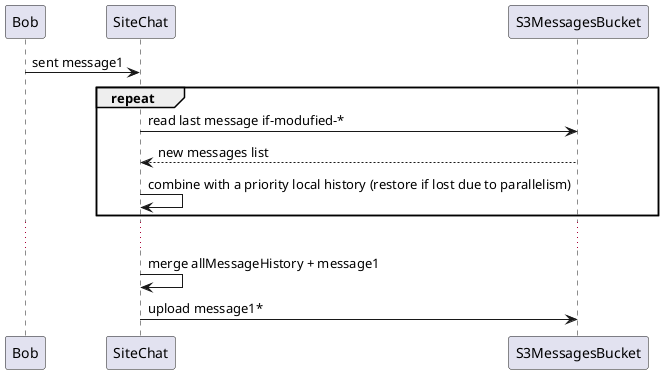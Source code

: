 @startuml

Bob -> SiteChat: sent message1

group repeat
SiteChat -> S3MessagesBucket: read last message if-modufied-*
S3MessagesBucket --> SiteChat: new messages list
SiteChat -> SiteChat: combine with a priority local history (restore if lost due to parallelism)
end

...

SiteChat -> SiteChat: merge allMessageHistory + message1
SiteChat -> S3MessagesBucket: upload message1*

@enduml
